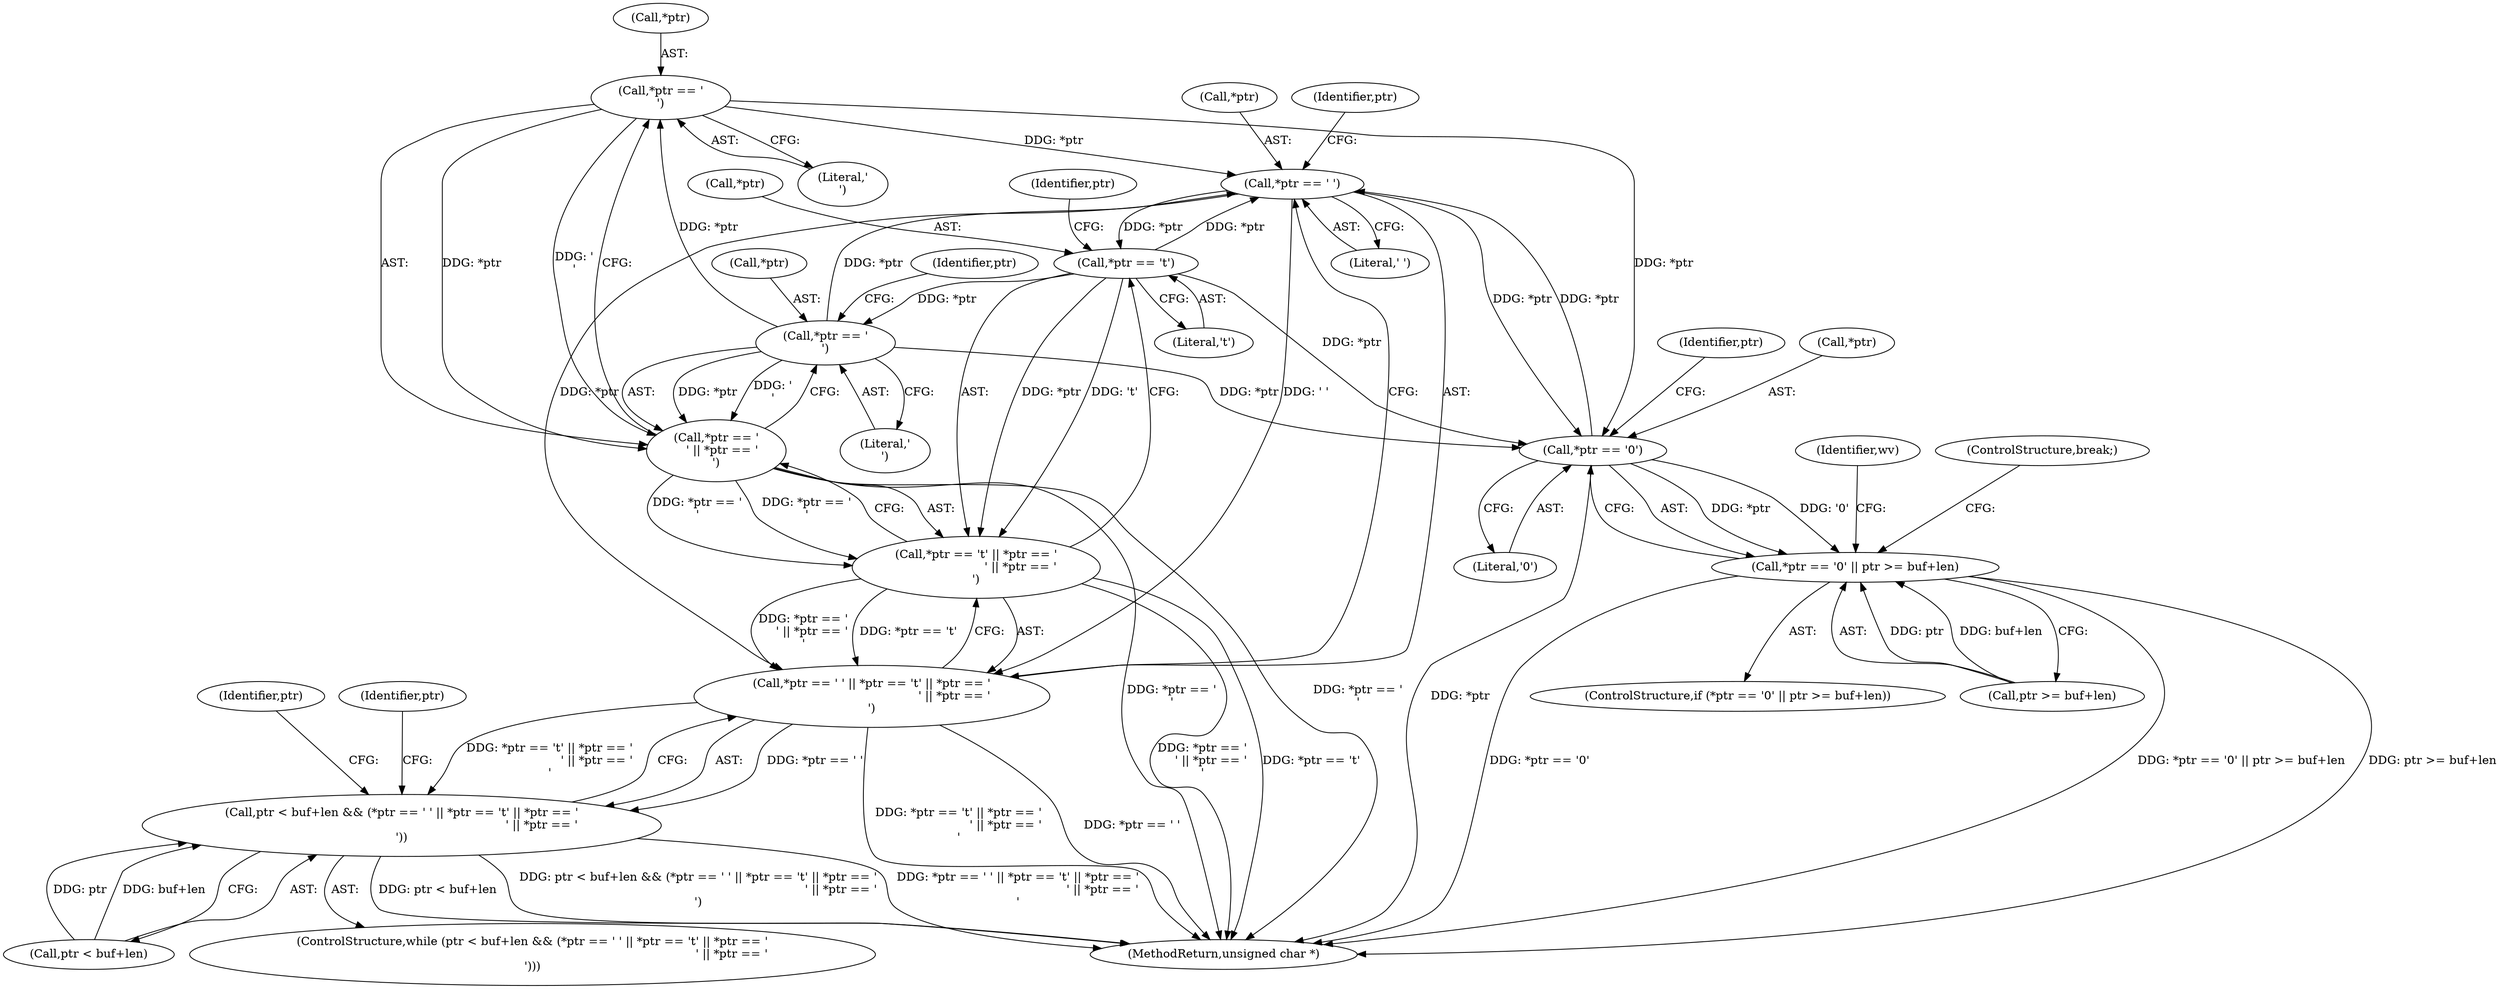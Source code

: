 digraph "0_libplist_3a55ddd3c4c11ce75a86afbefd085d8d397ff957@pointer" {
"1000185" [label="(Call,*ptr == '\r')"];
"1000181" [label="(Call,*ptr == '\n')"];
"1000176" [label="(Call,*ptr == '\t')"];
"1000171" [label="(Call,*ptr == ' ')"];
"1000185" [label="(Call,*ptr == '\r')"];
"1000194" [label="(Call,*ptr == '\0')"];
"1000170" [label="(Call,*ptr == ' ' || *ptr == '\t' || *ptr == '\n' || *ptr == '\r')"];
"1000164" [label="(Call,ptr < buf+len && (*ptr == ' ' || *ptr == '\t' || *ptr == '\n' || *ptr == '\r'))"];
"1000175" [label="(Call,*ptr == '\t' || *ptr == '\n' || *ptr == '\r')"];
"1000180" [label="(Call,*ptr == '\n' || *ptr == '\r')"];
"1000193" [label="(Call,*ptr == '\0' || ptr >= buf+len)"];
"1000183" [label="(Identifier,ptr)"];
"1000192" [label="(ControlStructure,if (*ptr == '\0' || ptr >= buf+len))"];
"1000174" [label="(Literal,' ')"];
"1000185" [label="(Call,*ptr == '\r')"];
"1000172" [label="(Call,*ptr)"];
"1000199" [label="(Identifier,ptr)"];
"1000163" [label="(ControlStructure,while (ptr < buf+len && (*ptr == ' ' || *ptr == '\t' || *ptr == '\n' || *ptr == '\r')))"];
"1000187" [label="(Identifier,ptr)"];
"1000198" [label="(Call,ptr >= buf+len)"];
"1000194" [label="(Call,*ptr == '\0')"];
"1000175" [label="(Call,*ptr == '\t' || *ptr == '\n' || *ptr == '\r')"];
"1000178" [label="(Identifier,ptr)"];
"1000193" [label="(Call,*ptr == '\0' || ptr >= buf+len)"];
"1000197" [label="(Literal,'\0')"];
"1000182" [label="(Call,*ptr)"];
"1000177" [label="(Call,*ptr)"];
"1000179" [label="(Literal,'\t')"];
"1000181" [label="(Call,*ptr == '\n')"];
"1000188" [label="(Literal,'\r')"];
"1000171" [label="(Call,*ptr == ' ')"];
"1000195" [label="(Call,*ptr)"];
"1000329" [label="(MethodReturn,unsigned char *)"];
"1000191" [label="(Identifier,ptr)"];
"1000165" [label="(Call,ptr < buf+len)"];
"1000208" [label="(Identifier,wv)"];
"1000170" [label="(Call,*ptr == ' ' || *ptr == '\t' || *ptr == '\n' || *ptr == '\r')"];
"1000186" [label="(Call,*ptr)"];
"1000164" [label="(Call,ptr < buf+len && (*ptr == ' ' || *ptr == '\t' || *ptr == '\n' || *ptr == '\r'))"];
"1000176" [label="(Call,*ptr == '\t')"];
"1000180" [label="(Call,*ptr == '\n' || *ptr == '\r')"];
"1000196" [label="(Identifier,ptr)"];
"1000204" [label="(ControlStructure,break;)"];
"1000184" [label="(Literal,'\n')"];
"1000185" -> "1000180"  [label="AST: "];
"1000185" -> "1000188"  [label="CFG: "];
"1000186" -> "1000185"  [label="AST: "];
"1000188" -> "1000185"  [label="AST: "];
"1000180" -> "1000185"  [label="CFG: "];
"1000185" -> "1000171"  [label="DDG: *ptr"];
"1000185" -> "1000180"  [label="DDG: *ptr"];
"1000185" -> "1000180"  [label="DDG: '\r'"];
"1000181" -> "1000185"  [label="DDG: *ptr"];
"1000185" -> "1000194"  [label="DDG: *ptr"];
"1000181" -> "1000180"  [label="AST: "];
"1000181" -> "1000184"  [label="CFG: "];
"1000182" -> "1000181"  [label="AST: "];
"1000184" -> "1000181"  [label="AST: "];
"1000187" -> "1000181"  [label="CFG: "];
"1000180" -> "1000181"  [label="CFG: "];
"1000181" -> "1000171"  [label="DDG: *ptr"];
"1000181" -> "1000180"  [label="DDG: *ptr"];
"1000181" -> "1000180"  [label="DDG: '\n'"];
"1000176" -> "1000181"  [label="DDG: *ptr"];
"1000181" -> "1000194"  [label="DDG: *ptr"];
"1000176" -> "1000175"  [label="AST: "];
"1000176" -> "1000179"  [label="CFG: "];
"1000177" -> "1000176"  [label="AST: "];
"1000179" -> "1000176"  [label="AST: "];
"1000183" -> "1000176"  [label="CFG: "];
"1000175" -> "1000176"  [label="CFG: "];
"1000176" -> "1000171"  [label="DDG: *ptr"];
"1000176" -> "1000175"  [label="DDG: *ptr"];
"1000176" -> "1000175"  [label="DDG: '\t'"];
"1000171" -> "1000176"  [label="DDG: *ptr"];
"1000176" -> "1000194"  [label="DDG: *ptr"];
"1000171" -> "1000170"  [label="AST: "];
"1000171" -> "1000174"  [label="CFG: "];
"1000172" -> "1000171"  [label="AST: "];
"1000174" -> "1000171"  [label="AST: "];
"1000178" -> "1000171"  [label="CFG: "];
"1000170" -> "1000171"  [label="CFG: "];
"1000171" -> "1000170"  [label="DDG: *ptr"];
"1000171" -> "1000170"  [label="DDG: ' '"];
"1000194" -> "1000171"  [label="DDG: *ptr"];
"1000171" -> "1000194"  [label="DDG: *ptr"];
"1000194" -> "1000193"  [label="AST: "];
"1000194" -> "1000197"  [label="CFG: "];
"1000195" -> "1000194"  [label="AST: "];
"1000197" -> "1000194"  [label="AST: "];
"1000199" -> "1000194"  [label="CFG: "];
"1000193" -> "1000194"  [label="CFG: "];
"1000194" -> "1000329"  [label="DDG: *ptr"];
"1000194" -> "1000193"  [label="DDG: *ptr"];
"1000194" -> "1000193"  [label="DDG: '\0'"];
"1000170" -> "1000164"  [label="AST: "];
"1000170" -> "1000175"  [label="CFG: "];
"1000175" -> "1000170"  [label="AST: "];
"1000164" -> "1000170"  [label="CFG: "];
"1000170" -> "1000329"  [label="DDG: *ptr == ' '"];
"1000170" -> "1000329"  [label="DDG: *ptr == '\t' || *ptr == '\n' || *ptr == '\r'"];
"1000170" -> "1000164"  [label="DDG: *ptr == ' '"];
"1000170" -> "1000164"  [label="DDG: *ptr == '\t' || *ptr == '\n' || *ptr == '\r'"];
"1000175" -> "1000170"  [label="DDG: *ptr == '\t'"];
"1000175" -> "1000170"  [label="DDG: *ptr == '\n' || *ptr == '\r'"];
"1000164" -> "1000163"  [label="AST: "];
"1000164" -> "1000165"  [label="CFG: "];
"1000165" -> "1000164"  [label="AST: "];
"1000191" -> "1000164"  [label="CFG: "];
"1000196" -> "1000164"  [label="CFG: "];
"1000164" -> "1000329"  [label="DDG: ptr < buf+len && (*ptr == ' ' || *ptr == '\t' || *ptr == '\n' || *ptr == '\r')"];
"1000164" -> "1000329"  [label="DDG: *ptr == ' ' || *ptr == '\t' || *ptr == '\n' || *ptr == '\r'"];
"1000164" -> "1000329"  [label="DDG: ptr < buf+len"];
"1000165" -> "1000164"  [label="DDG: ptr"];
"1000165" -> "1000164"  [label="DDG: buf+len"];
"1000175" -> "1000180"  [label="CFG: "];
"1000180" -> "1000175"  [label="AST: "];
"1000175" -> "1000329"  [label="DDG: *ptr == '\n' || *ptr == '\r'"];
"1000175" -> "1000329"  [label="DDG: *ptr == '\t'"];
"1000180" -> "1000175"  [label="DDG: *ptr == '\n'"];
"1000180" -> "1000175"  [label="DDG: *ptr == '\r'"];
"1000180" -> "1000329"  [label="DDG: *ptr == '\r'"];
"1000180" -> "1000329"  [label="DDG: *ptr == '\n'"];
"1000193" -> "1000192"  [label="AST: "];
"1000193" -> "1000198"  [label="CFG: "];
"1000198" -> "1000193"  [label="AST: "];
"1000204" -> "1000193"  [label="CFG: "];
"1000208" -> "1000193"  [label="CFG: "];
"1000193" -> "1000329"  [label="DDG: *ptr == '\0'"];
"1000193" -> "1000329"  [label="DDG: *ptr == '\0' || ptr >= buf+len"];
"1000193" -> "1000329"  [label="DDG: ptr >= buf+len"];
"1000198" -> "1000193"  [label="DDG: ptr"];
"1000198" -> "1000193"  [label="DDG: buf+len"];
}
